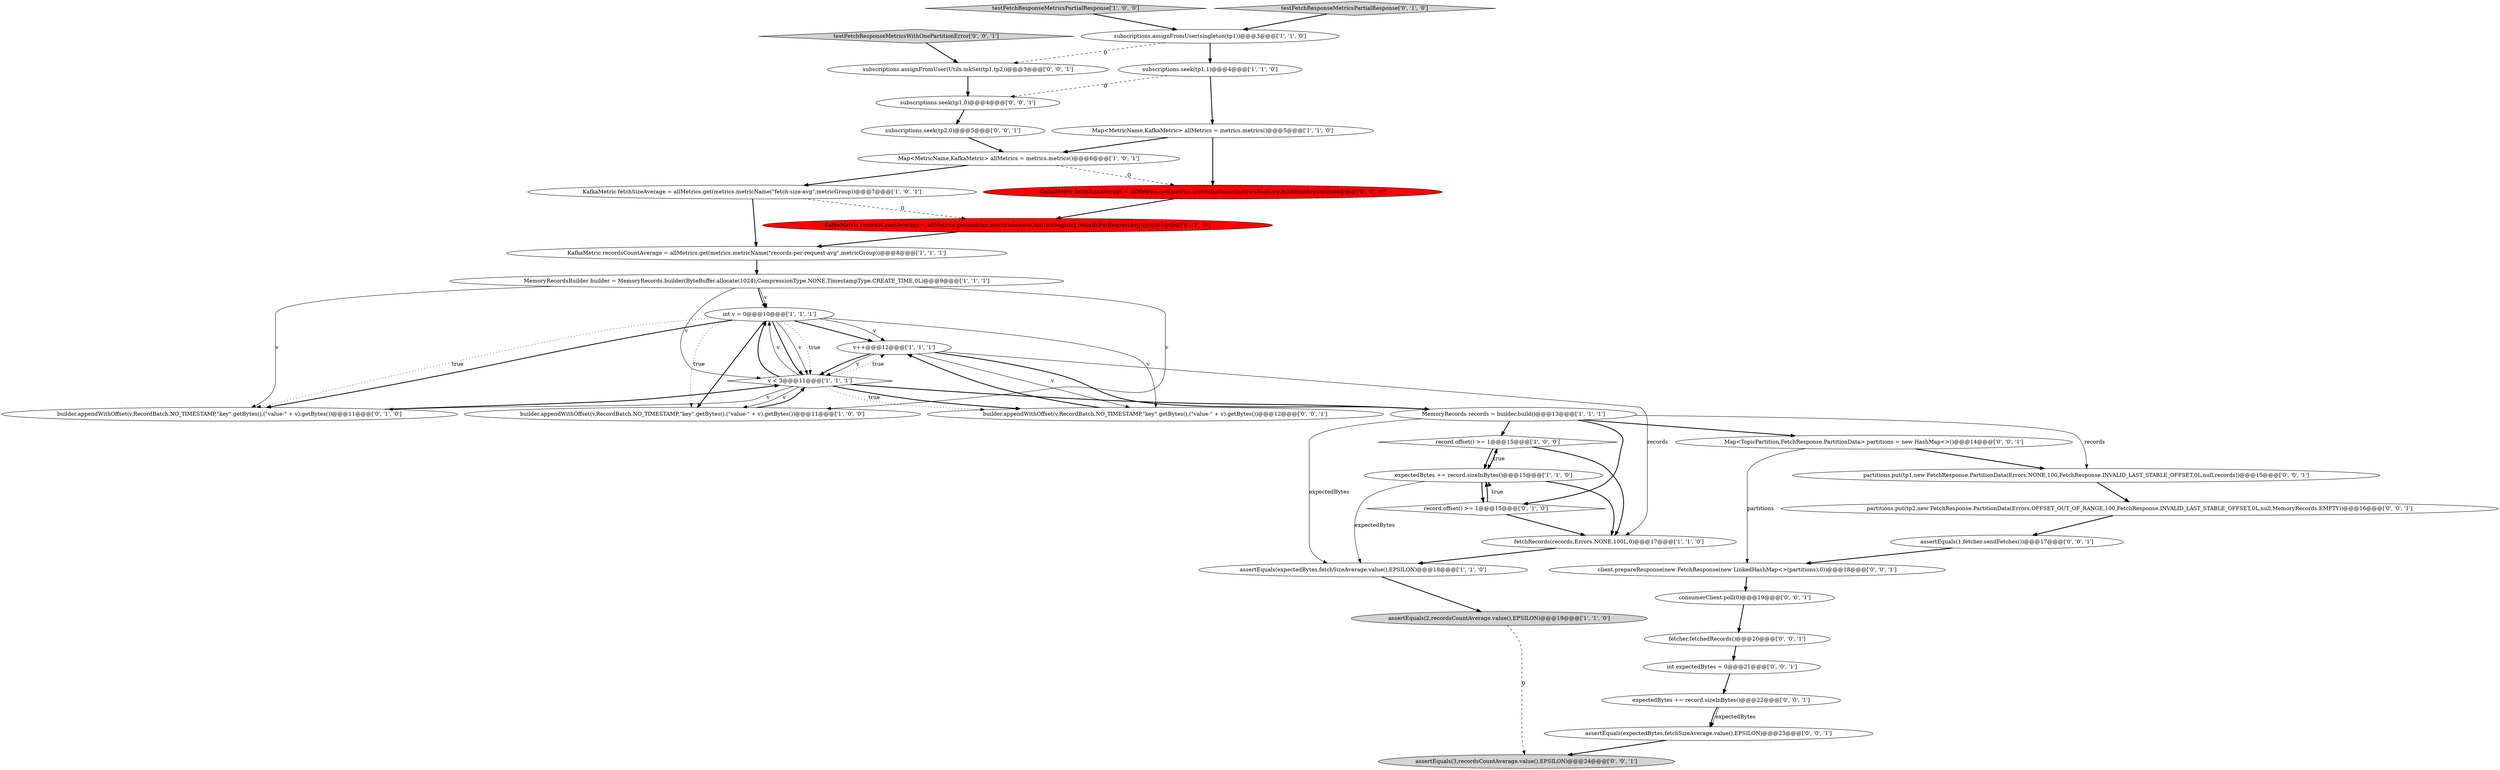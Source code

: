 digraph {
11 [style = filled, label = "subscriptions.assignFromUser(singleton(tp1))@@@3@@@['1', '1', '0']", fillcolor = white, shape = ellipse image = "AAA0AAABBB1BBB"];
3 [style = filled, label = "assertEquals(2,recordsCountAverage.value(),EPSILON)@@@19@@@['1', '1', '0']", fillcolor = lightgray, shape = ellipse image = "AAA0AAABBB1BBB"];
13 [style = filled, label = "v++@@@12@@@['1', '1', '1']", fillcolor = white, shape = ellipse image = "AAA0AAABBB1BBB"];
7 [style = filled, label = "testFetchResponseMetricsPartialResponse['1', '0', '0']", fillcolor = lightgray, shape = diamond image = "AAA0AAABBB1BBB"];
28 [style = filled, label = "partitions.put(tp1,new FetchResponse.PartitionData(Errors.NONE,100,FetchResponse.INVALID_LAST_STABLE_OFFSET,0L,null,records))@@@15@@@['0', '0', '1']", fillcolor = white, shape = ellipse image = "AAA0AAABBB3BBB"];
0 [style = filled, label = "record.offset() >= 1@@@15@@@['1', '0', '0']", fillcolor = white, shape = diamond image = "AAA0AAABBB1BBB"];
12 [style = filled, label = "int v = 0@@@10@@@['1', '1', '1']", fillcolor = white, shape = ellipse image = "AAA0AAABBB1BBB"];
26 [style = filled, label = "partitions.put(tp2,new FetchResponse.PartitionData(Errors.OFFSET_OUT_OF_RANGE,100,FetchResponse.INVALID_LAST_STABLE_OFFSET,0L,null,MemoryRecords.EMPTY))@@@16@@@['0', '0', '1']", fillcolor = white, shape = ellipse image = "AAA0AAABBB3BBB"];
15 [style = filled, label = "fetchRecords(records,Errors.NONE,100L,0)@@@17@@@['1', '1', '0']", fillcolor = white, shape = ellipse image = "AAA0AAABBB1BBB"];
33 [style = filled, label = "testFetchResponseMetricsWithOnePartitionError['0', '0', '1']", fillcolor = lightgray, shape = diamond image = "AAA0AAABBB3BBB"];
32 [style = filled, label = "builder.appendWithOffset(v,RecordBatch.NO_TIMESTAMP,\"key\".getBytes(),(\"value-\" + v).getBytes())@@@12@@@['0', '0', '1']", fillcolor = white, shape = ellipse image = "AAA0AAABBB3BBB"];
25 [style = filled, label = "assertEquals(3,recordsCountAverage.value(),EPSILON)@@@24@@@['0', '0', '1']", fillcolor = lightgray, shape = ellipse image = "AAA0AAABBB3BBB"];
22 [style = filled, label = "KafkaMetric recordsCountAverage = allMetrics.get(metrics.metricInstance(metricsRegistry.recordsPerRequestAvg))@@@7@@@['0', '1', '0']", fillcolor = red, shape = ellipse image = "AAA1AAABBB2BBB"];
8 [style = filled, label = "expectedBytes += record.sizeInBytes()@@@15@@@['1', '1', '0']", fillcolor = white, shape = ellipse image = "AAA0AAABBB1BBB"];
19 [style = filled, label = "builder.appendWithOffset(v,RecordBatch.NO_TIMESTAMP,\"key\".getBytes(),(\"value-\" + v).getBytes())@@@11@@@['0', '1', '0']", fillcolor = white, shape = ellipse image = "AAA0AAABBB2BBB"];
4 [style = filled, label = "assertEquals(expectedBytes,fetchSizeAverage.value(),EPSILON)@@@18@@@['1', '1', '0']", fillcolor = white, shape = ellipse image = "AAA0AAABBB1BBB"];
37 [style = filled, label = "subscriptions.seek(tp2,0)@@@5@@@['0', '0', '1']", fillcolor = white, shape = ellipse image = "AAA0AAABBB3BBB"];
17 [style = filled, label = "Map<MetricName,KafkaMetric> allMetrics = metrics.metrics()@@@5@@@['1', '1', '0']", fillcolor = white, shape = ellipse image = "AAA0AAABBB1BBB"];
34 [style = filled, label = "fetcher.fetchedRecords()@@@20@@@['0', '0', '1']", fillcolor = white, shape = ellipse image = "AAA0AAABBB3BBB"];
23 [style = filled, label = "Map<TopicPartition,FetchResponse.PartitionData> partitions = new HashMap<>()@@@14@@@['0', '0', '1']", fillcolor = white, shape = ellipse image = "AAA0AAABBB3BBB"];
24 [style = filled, label = "assertEquals(expectedBytes,fetchSizeAverage.value(),EPSILON)@@@23@@@['0', '0', '1']", fillcolor = white, shape = ellipse image = "AAA0AAABBB3BBB"];
2 [style = filled, label = "builder.appendWithOffset(v,RecordBatch.NO_TIMESTAMP,\"key\".getBytes(),(\"value-\" + v).getBytes())@@@11@@@['1', '0', '0']", fillcolor = white, shape = ellipse image = "AAA0AAABBB1BBB"];
31 [style = filled, label = "client.prepareResponse(new FetchResponse(new LinkedHashMap<>(partitions),0))@@@18@@@['0', '0', '1']", fillcolor = white, shape = ellipse image = "AAA0AAABBB3BBB"];
36 [style = filled, label = "consumerClient.poll(0)@@@19@@@['0', '0', '1']", fillcolor = white, shape = ellipse image = "AAA0AAABBB3BBB"];
30 [style = filled, label = "assertEquals(1,fetcher.sendFetches())@@@17@@@['0', '0', '1']", fillcolor = white, shape = ellipse image = "AAA0AAABBB3BBB"];
5 [style = filled, label = "Map<MetricName,KafkaMetric> allMetrics = metrics.metrics()@@@6@@@['1', '0', '1']", fillcolor = white, shape = ellipse image = "AAA0AAABBB1BBB"];
27 [style = filled, label = "subscriptions.seek(tp1,0)@@@4@@@['0', '0', '1']", fillcolor = white, shape = ellipse image = "AAA0AAABBB3BBB"];
38 [style = filled, label = "int expectedBytes = 0@@@21@@@['0', '0', '1']", fillcolor = white, shape = ellipse image = "AAA0AAABBB3BBB"];
1 [style = filled, label = "KafkaMetric recordsCountAverage = allMetrics.get(metrics.metricName(\"records-per-request-avg\",metricGroup))@@@8@@@['1', '1', '1']", fillcolor = white, shape = ellipse image = "AAA0AAABBB1BBB"];
6 [style = filled, label = "KafkaMetric fetchSizeAverage = allMetrics.get(metrics.metricName(\"fetch-size-avg\",metricGroup))@@@7@@@['1', '0', '1']", fillcolor = white, shape = ellipse image = "AAA0AAABBB1BBB"];
21 [style = filled, label = "testFetchResponseMetricsPartialResponse['0', '1', '0']", fillcolor = lightgray, shape = diamond image = "AAA0AAABBB2BBB"];
9 [style = filled, label = "MemoryRecordsBuilder builder = MemoryRecords.builder(ByteBuffer.allocate(1024),CompressionType.NONE,TimestampType.CREATE_TIME,0L)@@@9@@@['1', '1', '1']", fillcolor = white, shape = ellipse image = "AAA0AAABBB1BBB"];
16 [style = filled, label = "subscriptions.seek(tp1,1)@@@4@@@['1', '1', '0']", fillcolor = white, shape = ellipse image = "AAA0AAABBB1BBB"];
14 [style = filled, label = "MemoryRecords records = builder.build()@@@13@@@['1', '1', '1']", fillcolor = white, shape = ellipse image = "AAA0AAABBB1BBB"];
10 [style = filled, label = "v < 3@@@11@@@['1', '1', '1']", fillcolor = white, shape = diamond image = "AAA0AAABBB1BBB"];
20 [style = filled, label = "KafkaMetric fetchSizeAverage = allMetrics.get(metrics.metricInstance(metricsRegistry.fetchSizeAvg))@@@6@@@['0', '1', '0']", fillcolor = red, shape = ellipse image = "AAA1AAABBB2BBB"];
29 [style = filled, label = "expectedBytes += record.sizeInBytes()@@@22@@@['0', '0', '1']", fillcolor = white, shape = ellipse image = "AAA0AAABBB3BBB"];
35 [style = filled, label = "subscriptions.assignFromUser(Utils.mkSet(tp1,tp2))@@@3@@@['0', '0', '1']", fillcolor = white, shape = ellipse image = "AAA0AAABBB3BBB"];
18 [style = filled, label = "record.offset() >= 1@@@15@@@['0', '1', '0']", fillcolor = white, shape = diamond image = "AAA0AAABBB2BBB"];
11->16 [style = bold, label=""];
13->10 [style = bold, label=""];
4->3 [style = bold, label=""];
17->5 [style = bold, label=""];
35->27 [style = bold, label=""];
33->35 [style = bold, label=""];
7->11 [style = bold, label=""];
9->12 [style = solid, label="v"];
8->15 [style = bold, label=""];
10->14 [style = bold, label=""];
16->27 [style = dashed, label="0"];
10->19 [style = solid, label="v"];
8->18 [style = bold, label=""];
14->4 [style = solid, label="expectedBytes"];
38->29 [style = bold, label=""];
13->15 [style = solid, label="records"];
18->15 [style = bold, label=""];
12->2 [style = dotted, label="true"];
9->2 [style = solid, label="v"];
31->36 [style = bold, label=""];
19->10 [style = bold, label=""];
28->26 [style = bold, label=""];
10->32 [style = bold, label=""];
18->8 [style = dotted, label="true"];
23->31 [style = solid, label="partitions"];
16->17 [style = bold, label=""];
9->19 [style = solid, label="v"];
2->10 [style = bold, label=""];
10->2 [style = solid, label="v"];
12->13 [style = solid, label="v"];
0->15 [style = bold, label=""];
8->4 [style = solid, label="expectedBytes"];
1->9 [style = bold, label=""];
10->32 [style = dotted, label="true"];
5->20 [style = dashed, label="0"];
20->22 [style = bold, label=""];
26->30 [style = bold, label=""];
6->22 [style = dashed, label="0"];
8->0 [style = bold, label=""];
37->5 [style = bold, label=""];
23->28 [style = bold, label=""];
6->1 [style = bold, label=""];
12->13 [style = bold, label=""];
0->8 [style = dotted, label="true"];
12->2 [style = bold, label=""];
27->37 [style = bold, label=""];
12->10 [style = bold, label=""];
5->6 [style = bold, label=""];
14->0 [style = bold, label=""];
14->23 [style = bold, label=""];
21->11 [style = bold, label=""];
12->10 [style = solid, label="v"];
12->10 [style = dotted, label="true"];
10->12 [style = bold, label=""];
30->31 [style = bold, label=""];
24->25 [style = bold, label=""];
9->10 [style = solid, label="v"];
12->19 [style = dotted, label="true"];
10->13 [style = dotted, label="true"];
15->4 [style = bold, label=""];
0->8 [style = bold, label=""];
12->32 [style = solid, label="v"];
13->32 [style = solid, label="v"];
14->18 [style = bold, label=""];
14->28 [style = solid, label="records"];
18->8 [style = bold, label=""];
9->12 [style = bold, label=""];
22->1 [style = bold, label=""];
34->38 [style = bold, label=""];
12->19 [style = bold, label=""];
32->13 [style = bold, label=""];
29->24 [style = bold, label=""];
13->10 [style = solid, label="v"];
29->24 [style = solid, label="expectedBytes"];
13->14 [style = bold, label=""];
36->34 [style = bold, label=""];
11->35 [style = dashed, label="0"];
10->12 [style = solid, label="v"];
17->20 [style = bold, label=""];
3->25 [style = dashed, label="0"];
}
